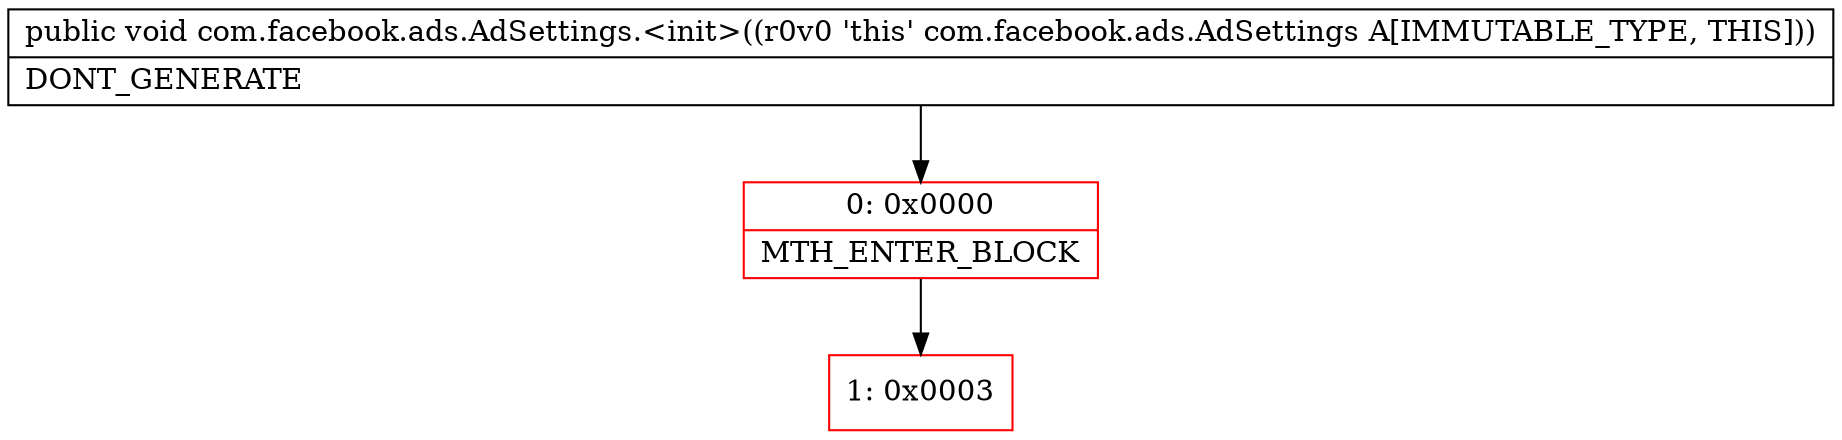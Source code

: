 digraph "CFG forcom.facebook.ads.AdSettings.\<init\>()V" {
subgraph cluster_Region_322374998 {
label = "R(0)";
node [shape=record,color=blue];
}
Node_0 [shape=record,color=red,label="{0\:\ 0x0000|MTH_ENTER_BLOCK\l}"];
Node_1 [shape=record,color=red,label="{1\:\ 0x0003}"];
MethodNode[shape=record,label="{public void com.facebook.ads.AdSettings.\<init\>((r0v0 'this' com.facebook.ads.AdSettings A[IMMUTABLE_TYPE, THIS]))  | DONT_GENERATE\l}"];
MethodNode -> Node_0;
Node_0 -> Node_1;
}

